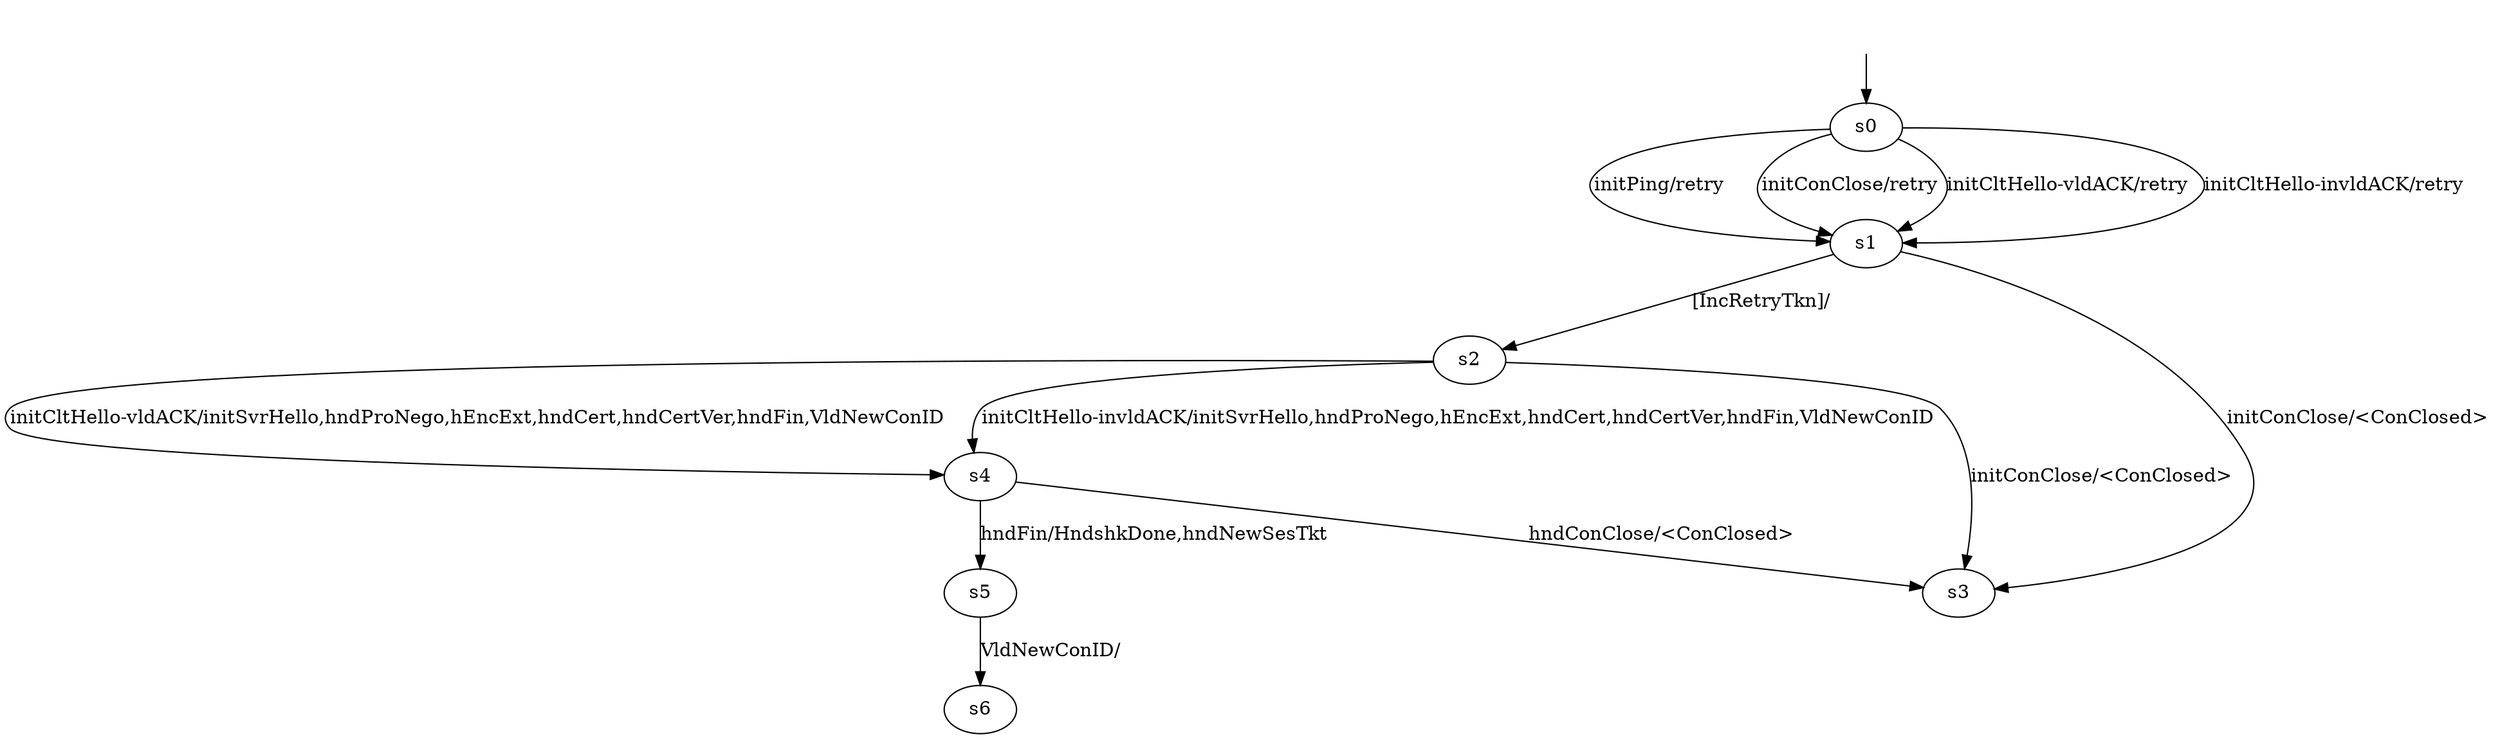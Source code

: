 digraph "quicgoModels/quicgo-BWR-0/learnedModel" {
s0 [label=s0];
s1 [label=s1];
s2 [label=s2];
s3 [label=s3];
s4 [label=s4];
s5 [label=s5];
s6 [label=s6];
s0 -> s1  [label="initPing/retry "];
s0 -> s1  [label="initConClose/retry "];
s0 -> s1  [label="initCltHello-vldACK/retry "];
s0 -> s1  [label="initCltHello-invldACK/retry "];
s1 -> s3  [label="initConClose/<ConClosed> "];
s1 -> s2  [label="[IncRetryTkn]/ "];
s2 -> s3  [label="initConClose/<ConClosed> "];
s2 -> s4  [label="initCltHello-vldACK/initSvrHello,hndProNego,hEncExt,hndCert,hndCertVer,hndFin,VldNewConID "];
s2 -> s4  [label="initCltHello-invldACK/initSvrHello,hndProNego,hEncExt,hndCert,hndCertVer,hndFin,VldNewConID "];
s4 -> s5  [label="hndFin/HndshkDone,hndNewSesTkt "];
s4 -> s3  [label="hndConClose/<ConClosed> "];
s5 -> s6  [label="VldNewConID/ "];
__start0 [label="", shape=none];
__start0 -> s0  [label=""];
}
